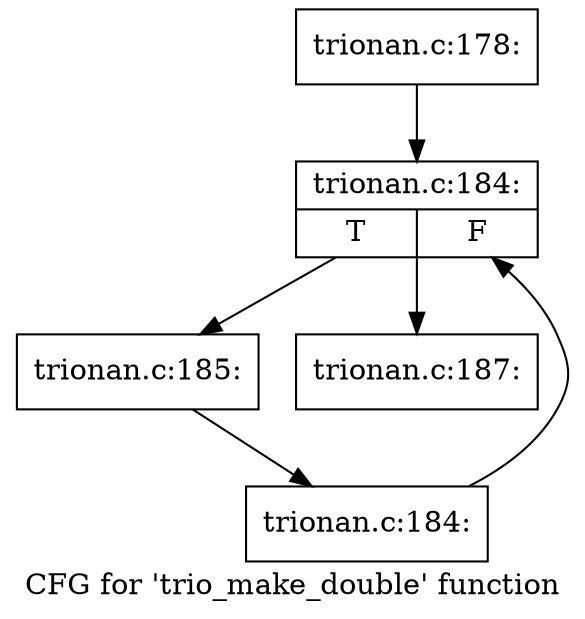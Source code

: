 digraph "CFG for 'trio_make_double' function" {
	label="CFG for 'trio_make_double' function";

	Node0x4d04f30 [shape=record,label="{trionan.c:178:}"];
	Node0x4d04f30 -> Node0x48808c0;
	Node0x48808c0 [shape=record,label="{trionan.c:184:|{<s0>T|<s1>F}}"];
	Node0x48808c0 -> Node0x4d065f0;
	Node0x48808c0 -> Node0x48807e0;
	Node0x4d065f0 [shape=record,label="{trionan.c:185:}"];
	Node0x4d065f0 -> Node0x4d065a0;
	Node0x4d065a0 [shape=record,label="{trionan.c:184:}"];
	Node0x4d065a0 -> Node0x48808c0;
	Node0x48807e0 [shape=record,label="{trionan.c:187:}"];
}
